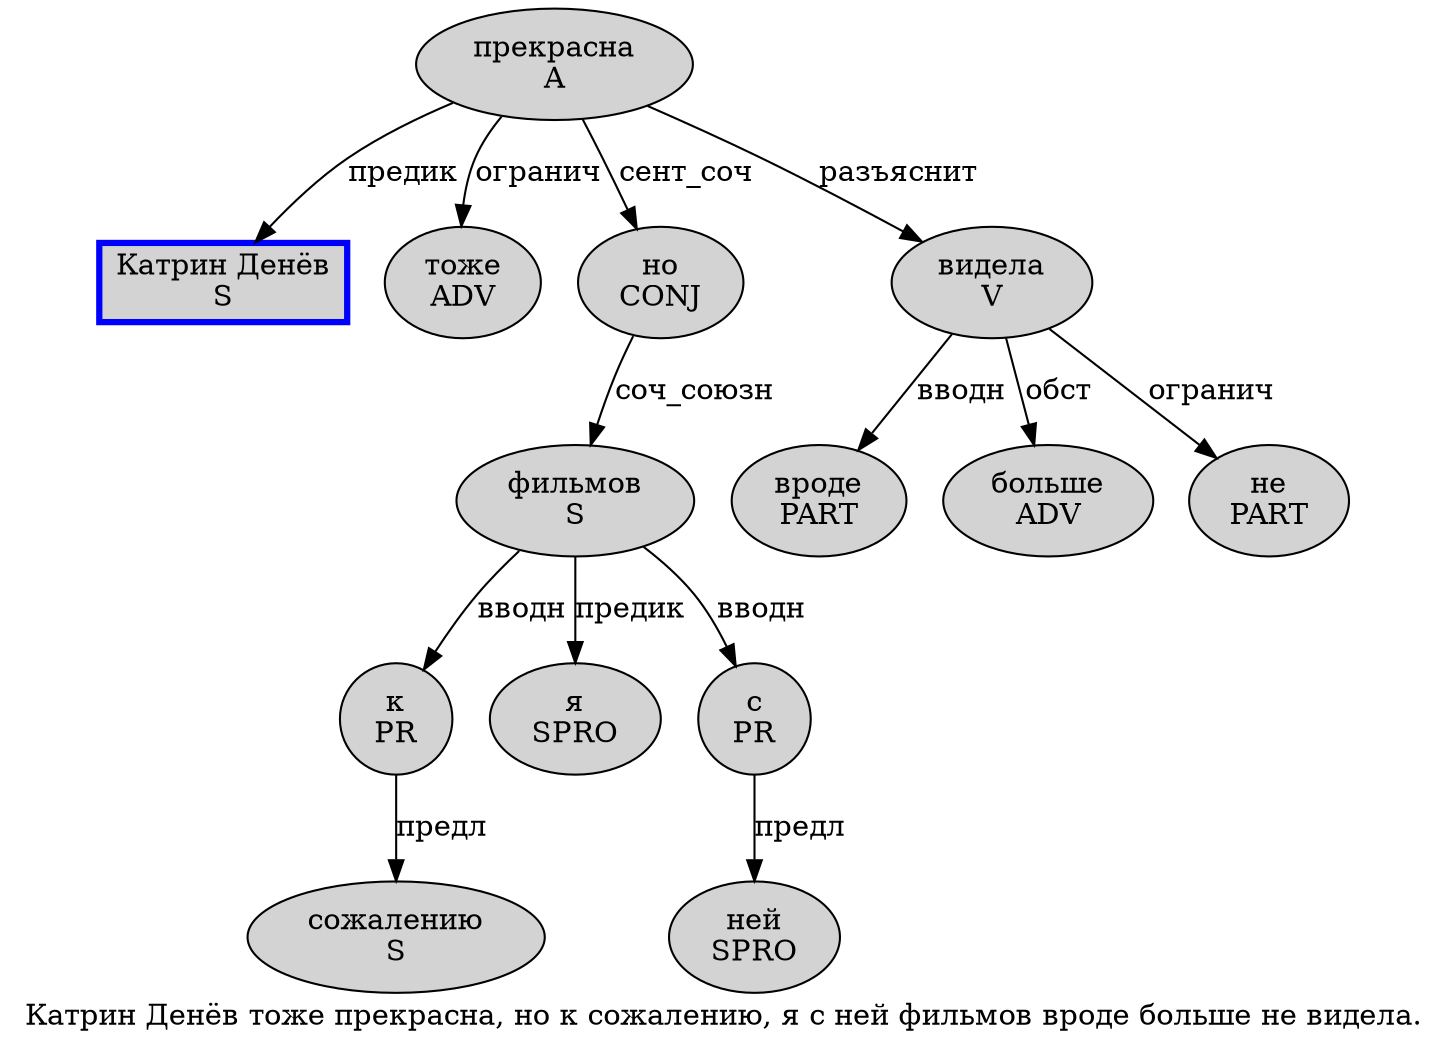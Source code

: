 digraph SENTENCE_167 {
	graph [label="Катрин Денёв тоже прекрасна, но к сожалению, я с ней фильмов вроде больше не видела."]
	node [style=filled]
		0 [label="Катрин Денёв
S" color=blue fillcolor=lightgray penwidth=3 shape=box]
		1 [label="тоже
ADV" color="" fillcolor=lightgray penwidth=1 shape=ellipse]
		2 [label="прекрасна
A" color="" fillcolor=lightgray penwidth=1 shape=ellipse]
		4 [label="но
CONJ" color="" fillcolor=lightgray penwidth=1 shape=ellipse]
		5 [label="к
PR" color="" fillcolor=lightgray penwidth=1 shape=ellipse]
		6 [label="сожалению
S" color="" fillcolor=lightgray penwidth=1 shape=ellipse]
		8 [label="я
SPRO" color="" fillcolor=lightgray penwidth=1 shape=ellipse]
		9 [label="с
PR" color="" fillcolor=lightgray penwidth=1 shape=ellipse]
		10 [label="ней
SPRO" color="" fillcolor=lightgray penwidth=1 shape=ellipse]
		11 [label="фильмов
S" color="" fillcolor=lightgray penwidth=1 shape=ellipse]
		12 [label="вроде
PART" color="" fillcolor=lightgray penwidth=1 shape=ellipse]
		13 [label="больше
ADV" color="" fillcolor=lightgray penwidth=1 shape=ellipse]
		14 [label="не
PART" color="" fillcolor=lightgray penwidth=1 shape=ellipse]
		15 [label="видела
V" color="" fillcolor=lightgray penwidth=1 shape=ellipse]
			15 -> 12 [label="вводн"]
			15 -> 13 [label="обст"]
			15 -> 14 [label="огранич"]
			9 -> 10 [label="предл"]
			4 -> 11 [label="соч_союзн"]
			5 -> 6 [label="предл"]
			11 -> 5 [label="вводн"]
			11 -> 8 [label="предик"]
			11 -> 9 [label="вводн"]
			2 -> 0 [label="предик"]
			2 -> 1 [label="огранич"]
			2 -> 4 [label="сент_соч"]
			2 -> 15 [label="разъяснит"]
}